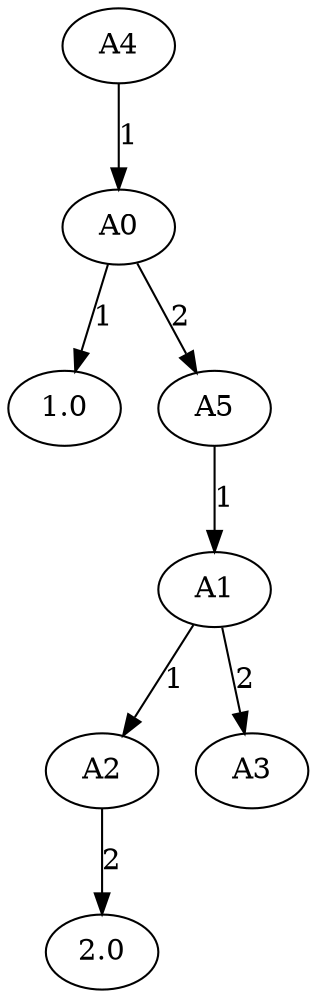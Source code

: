 // Random importance
digraph {
	4 [label=A4]
	0 [label=A0]
	4 -> 0 [label=1]
	1.0 [label=1.0]
	0 -> 1.0 [label=1]
	5 [label=A5]
	0 -> 5 [label=2]
	1 [label=A1]
	5 -> 1 [label=1]
	2 [label=A2]
	1 -> 2 [label=1]
	2.0 [label=2.0]
	2 -> 2.0 [label=2]
	3 [label=A3]
	1 -> 3 [label=2]
}
